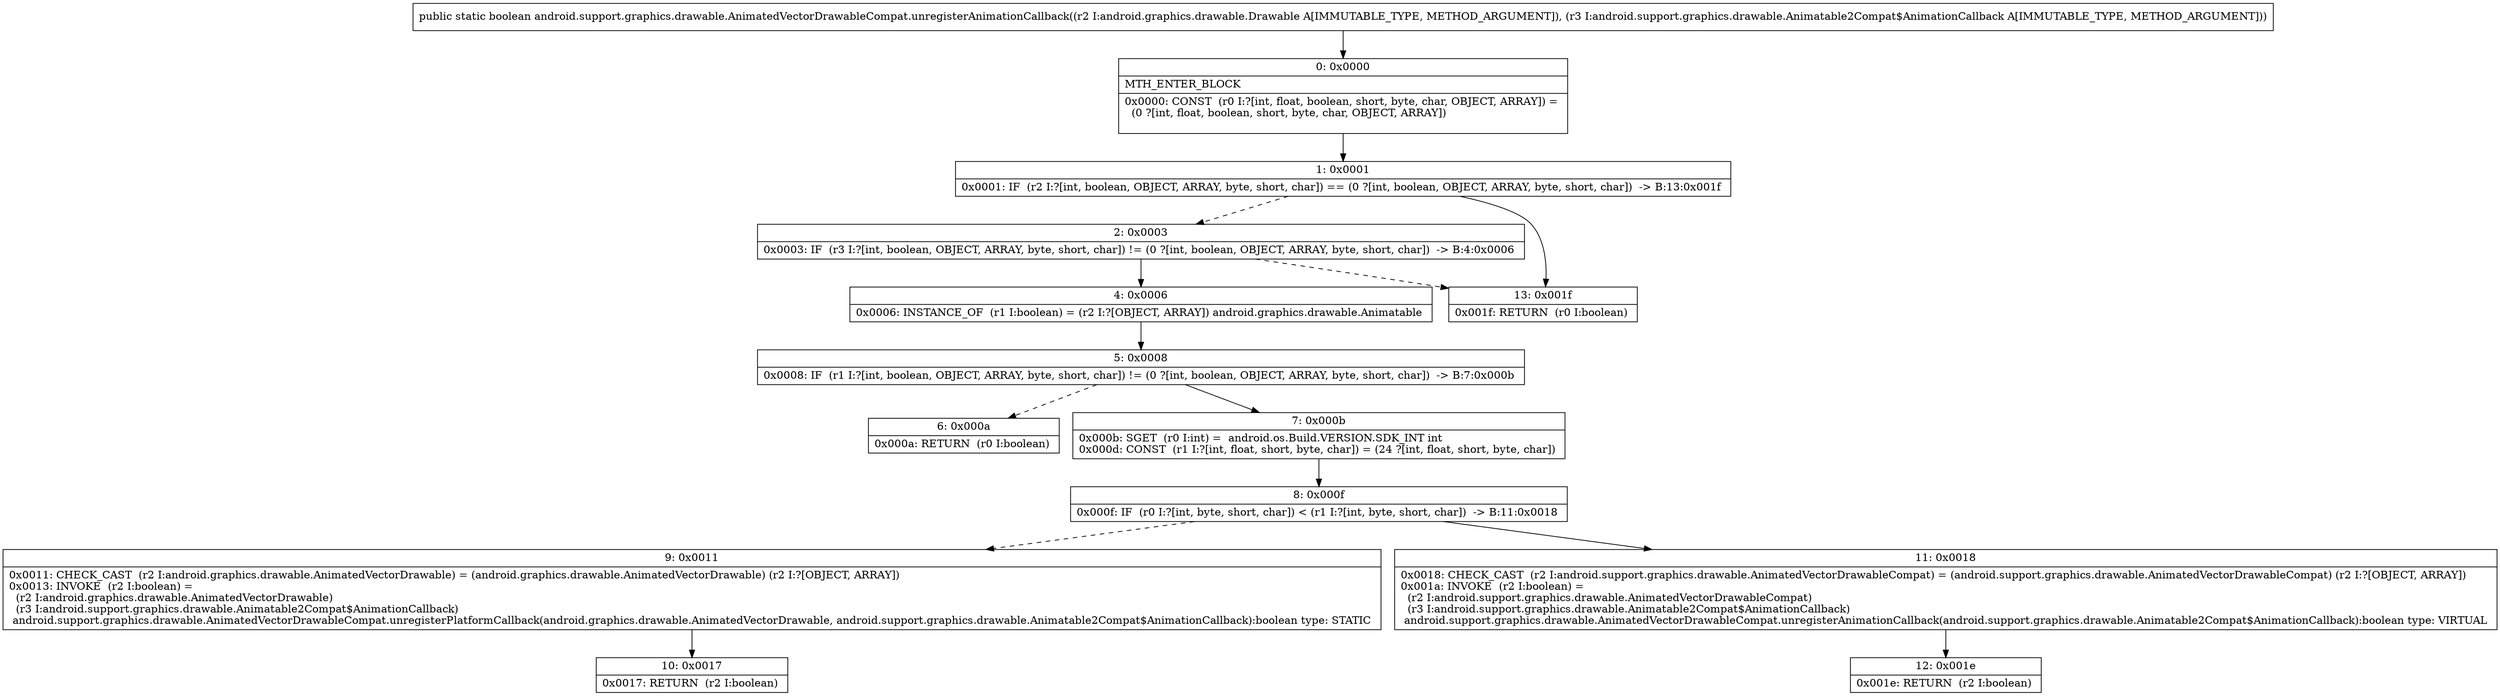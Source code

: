 digraph "CFG forandroid.support.graphics.drawable.AnimatedVectorDrawableCompat.unregisterAnimationCallback(Landroid\/graphics\/drawable\/Drawable;Landroid\/support\/graphics\/drawable\/Animatable2Compat$AnimationCallback;)Z" {
Node_0 [shape=record,label="{0\:\ 0x0000|MTH_ENTER_BLOCK\l|0x0000: CONST  (r0 I:?[int, float, boolean, short, byte, char, OBJECT, ARRAY]) = \l  (0 ?[int, float, boolean, short, byte, char, OBJECT, ARRAY])\l \l}"];
Node_1 [shape=record,label="{1\:\ 0x0001|0x0001: IF  (r2 I:?[int, boolean, OBJECT, ARRAY, byte, short, char]) == (0 ?[int, boolean, OBJECT, ARRAY, byte, short, char])  \-\> B:13:0x001f \l}"];
Node_2 [shape=record,label="{2\:\ 0x0003|0x0003: IF  (r3 I:?[int, boolean, OBJECT, ARRAY, byte, short, char]) != (0 ?[int, boolean, OBJECT, ARRAY, byte, short, char])  \-\> B:4:0x0006 \l}"];
Node_4 [shape=record,label="{4\:\ 0x0006|0x0006: INSTANCE_OF  (r1 I:boolean) = (r2 I:?[OBJECT, ARRAY]) android.graphics.drawable.Animatable \l}"];
Node_5 [shape=record,label="{5\:\ 0x0008|0x0008: IF  (r1 I:?[int, boolean, OBJECT, ARRAY, byte, short, char]) != (0 ?[int, boolean, OBJECT, ARRAY, byte, short, char])  \-\> B:7:0x000b \l}"];
Node_6 [shape=record,label="{6\:\ 0x000a|0x000a: RETURN  (r0 I:boolean) \l}"];
Node_7 [shape=record,label="{7\:\ 0x000b|0x000b: SGET  (r0 I:int) =  android.os.Build.VERSION.SDK_INT int \l0x000d: CONST  (r1 I:?[int, float, short, byte, char]) = (24 ?[int, float, short, byte, char]) \l}"];
Node_8 [shape=record,label="{8\:\ 0x000f|0x000f: IF  (r0 I:?[int, byte, short, char]) \< (r1 I:?[int, byte, short, char])  \-\> B:11:0x0018 \l}"];
Node_9 [shape=record,label="{9\:\ 0x0011|0x0011: CHECK_CAST  (r2 I:android.graphics.drawable.AnimatedVectorDrawable) = (android.graphics.drawable.AnimatedVectorDrawable) (r2 I:?[OBJECT, ARRAY]) \l0x0013: INVOKE  (r2 I:boolean) = \l  (r2 I:android.graphics.drawable.AnimatedVectorDrawable)\l  (r3 I:android.support.graphics.drawable.Animatable2Compat$AnimationCallback)\l android.support.graphics.drawable.AnimatedVectorDrawableCompat.unregisterPlatformCallback(android.graphics.drawable.AnimatedVectorDrawable, android.support.graphics.drawable.Animatable2Compat$AnimationCallback):boolean type: STATIC \l}"];
Node_10 [shape=record,label="{10\:\ 0x0017|0x0017: RETURN  (r2 I:boolean) \l}"];
Node_11 [shape=record,label="{11\:\ 0x0018|0x0018: CHECK_CAST  (r2 I:android.support.graphics.drawable.AnimatedVectorDrawableCompat) = (android.support.graphics.drawable.AnimatedVectorDrawableCompat) (r2 I:?[OBJECT, ARRAY]) \l0x001a: INVOKE  (r2 I:boolean) = \l  (r2 I:android.support.graphics.drawable.AnimatedVectorDrawableCompat)\l  (r3 I:android.support.graphics.drawable.Animatable2Compat$AnimationCallback)\l android.support.graphics.drawable.AnimatedVectorDrawableCompat.unregisterAnimationCallback(android.support.graphics.drawable.Animatable2Compat$AnimationCallback):boolean type: VIRTUAL \l}"];
Node_12 [shape=record,label="{12\:\ 0x001e|0x001e: RETURN  (r2 I:boolean) \l}"];
Node_13 [shape=record,label="{13\:\ 0x001f|0x001f: RETURN  (r0 I:boolean) \l}"];
MethodNode[shape=record,label="{public static boolean android.support.graphics.drawable.AnimatedVectorDrawableCompat.unregisterAnimationCallback((r2 I:android.graphics.drawable.Drawable A[IMMUTABLE_TYPE, METHOD_ARGUMENT]), (r3 I:android.support.graphics.drawable.Animatable2Compat$AnimationCallback A[IMMUTABLE_TYPE, METHOD_ARGUMENT])) }"];
MethodNode -> Node_0;
Node_0 -> Node_1;
Node_1 -> Node_2[style=dashed];
Node_1 -> Node_13;
Node_2 -> Node_4;
Node_2 -> Node_13[style=dashed];
Node_4 -> Node_5;
Node_5 -> Node_6[style=dashed];
Node_5 -> Node_7;
Node_7 -> Node_8;
Node_8 -> Node_9[style=dashed];
Node_8 -> Node_11;
Node_9 -> Node_10;
Node_11 -> Node_12;
}

